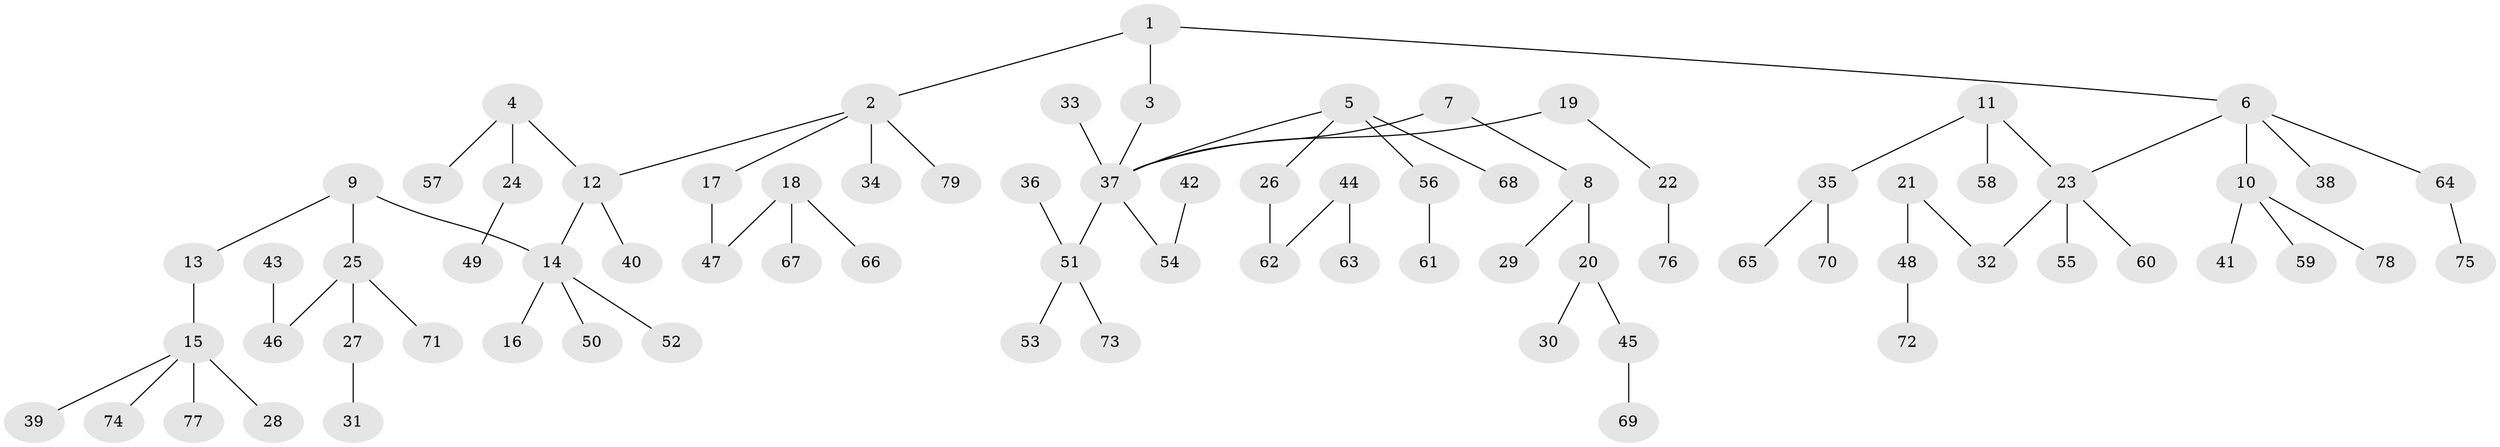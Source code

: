 // original degree distribution, {3: 0.14285714285714285, 5: 0.05357142857142857, 2: 0.2767857142857143, 8: 0.008928571428571428, 6: 0.017857142857142856, 4: 0.017857142857142856, 1: 0.48214285714285715}
// Generated by graph-tools (version 1.1) at 2025/37/03/04/25 23:37:20]
// undirected, 79 vertices, 78 edges
graph export_dot {
  node [color=gray90,style=filled];
  1;
  2;
  3;
  4;
  5;
  6;
  7;
  8;
  9;
  10;
  11;
  12;
  13;
  14;
  15;
  16;
  17;
  18;
  19;
  20;
  21;
  22;
  23;
  24;
  25;
  26;
  27;
  28;
  29;
  30;
  31;
  32;
  33;
  34;
  35;
  36;
  37;
  38;
  39;
  40;
  41;
  42;
  43;
  44;
  45;
  46;
  47;
  48;
  49;
  50;
  51;
  52;
  53;
  54;
  55;
  56;
  57;
  58;
  59;
  60;
  61;
  62;
  63;
  64;
  65;
  66;
  67;
  68;
  69;
  70;
  71;
  72;
  73;
  74;
  75;
  76;
  77;
  78;
  79;
  1 -- 2 [weight=1.0];
  1 -- 3 [weight=1.0];
  1 -- 6 [weight=1.0];
  2 -- 12 [weight=1.0];
  2 -- 17 [weight=1.0];
  2 -- 34 [weight=1.0];
  2 -- 79 [weight=1.0];
  3 -- 37 [weight=1.0];
  4 -- 12 [weight=1.0];
  4 -- 24 [weight=1.0];
  4 -- 57 [weight=1.0];
  5 -- 26 [weight=1.0];
  5 -- 37 [weight=1.0];
  5 -- 56 [weight=1.0];
  5 -- 68 [weight=1.0];
  6 -- 10 [weight=1.0];
  6 -- 23 [weight=1.0];
  6 -- 38 [weight=1.0];
  6 -- 64 [weight=1.0];
  7 -- 8 [weight=1.0];
  7 -- 37 [weight=1.0];
  8 -- 20 [weight=1.0];
  8 -- 29 [weight=1.0];
  9 -- 13 [weight=1.0];
  9 -- 14 [weight=1.0];
  9 -- 25 [weight=1.0];
  10 -- 41 [weight=1.0];
  10 -- 59 [weight=1.0];
  10 -- 78 [weight=1.0];
  11 -- 23 [weight=1.0];
  11 -- 35 [weight=1.0];
  11 -- 58 [weight=1.0];
  12 -- 14 [weight=1.0];
  12 -- 40 [weight=1.0];
  13 -- 15 [weight=1.0];
  14 -- 16 [weight=1.0];
  14 -- 50 [weight=1.0];
  14 -- 52 [weight=1.0];
  15 -- 28 [weight=1.0];
  15 -- 39 [weight=1.0];
  15 -- 74 [weight=1.0];
  15 -- 77 [weight=1.0];
  17 -- 47 [weight=1.0];
  18 -- 47 [weight=1.0];
  18 -- 66 [weight=1.0];
  18 -- 67 [weight=1.0];
  19 -- 22 [weight=1.0];
  19 -- 37 [weight=1.0];
  20 -- 30 [weight=1.0];
  20 -- 45 [weight=1.0];
  21 -- 32 [weight=1.0];
  21 -- 48 [weight=1.0];
  22 -- 76 [weight=1.0];
  23 -- 32 [weight=1.0];
  23 -- 55 [weight=1.0];
  23 -- 60 [weight=1.0];
  24 -- 49 [weight=1.0];
  25 -- 27 [weight=1.0];
  25 -- 46 [weight=1.0];
  25 -- 71 [weight=1.0];
  26 -- 62 [weight=1.0];
  27 -- 31 [weight=1.0];
  33 -- 37 [weight=1.0];
  35 -- 65 [weight=1.0];
  35 -- 70 [weight=1.0];
  36 -- 51 [weight=1.0];
  37 -- 51 [weight=1.0];
  37 -- 54 [weight=1.0];
  42 -- 54 [weight=1.0];
  43 -- 46 [weight=1.0];
  44 -- 62 [weight=1.0];
  44 -- 63 [weight=1.0];
  45 -- 69 [weight=1.0];
  48 -- 72 [weight=1.0];
  51 -- 53 [weight=1.0];
  51 -- 73 [weight=1.0];
  56 -- 61 [weight=1.0];
  64 -- 75 [weight=1.0];
}
